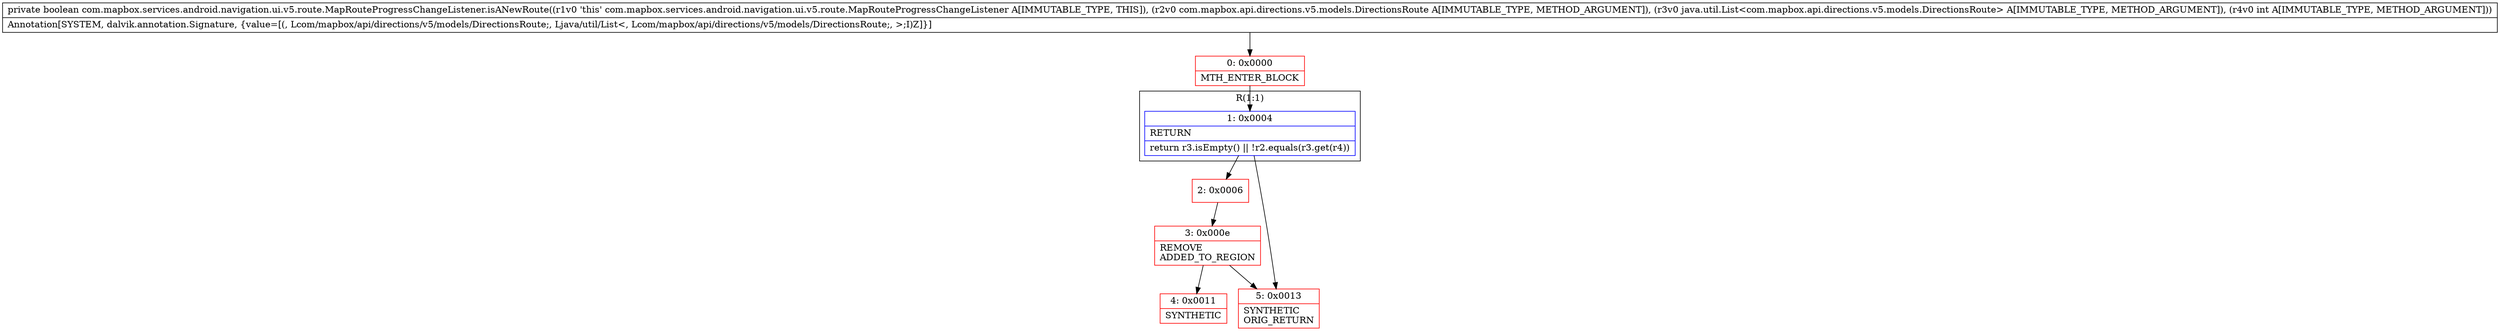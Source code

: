 digraph "CFG forcom.mapbox.services.android.navigation.ui.v5.route.MapRouteProgressChangeListener.isANewRoute(Lcom\/mapbox\/api\/directions\/v5\/models\/DirectionsRoute;Ljava\/util\/List;I)Z" {
subgraph cluster_Region_2007682945 {
label = "R(1:1)";
node [shape=record,color=blue];
Node_1 [shape=record,label="{1\:\ 0x0004|RETURN\l|return r3.isEmpty() \|\| !r2.equals(r3.get(r4))\l}"];
}
Node_0 [shape=record,color=red,label="{0\:\ 0x0000|MTH_ENTER_BLOCK\l}"];
Node_2 [shape=record,color=red,label="{2\:\ 0x0006}"];
Node_3 [shape=record,color=red,label="{3\:\ 0x000e|REMOVE\lADDED_TO_REGION\l}"];
Node_4 [shape=record,color=red,label="{4\:\ 0x0011|SYNTHETIC\l}"];
Node_5 [shape=record,color=red,label="{5\:\ 0x0013|SYNTHETIC\lORIG_RETURN\l}"];
MethodNode[shape=record,label="{private boolean com.mapbox.services.android.navigation.ui.v5.route.MapRouteProgressChangeListener.isANewRoute((r1v0 'this' com.mapbox.services.android.navigation.ui.v5.route.MapRouteProgressChangeListener A[IMMUTABLE_TYPE, THIS]), (r2v0 com.mapbox.api.directions.v5.models.DirectionsRoute A[IMMUTABLE_TYPE, METHOD_ARGUMENT]), (r3v0 java.util.List\<com.mapbox.api.directions.v5.models.DirectionsRoute\> A[IMMUTABLE_TYPE, METHOD_ARGUMENT]), (r4v0 int A[IMMUTABLE_TYPE, METHOD_ARGUMENT]))  | Annotation[SYSTEM, dalvik.annotation.Signature, \{value=[(, Lcom\/mapbox\/api\/directions\/v5\/models\/DirectionsRoute;, Ljava\/util\/List\<, Lcom\/mapbox\/api\/directions\/v5\/models\/DirectionsRoute;, \>;I)Z]\}]\l}"];
MethodNode -> Node_0;
Node_1 -> Node_2;
Node_1 -> Node_5;
Node_0 -> Node_1;
Node_2 -> Node_3;
Node_3 -> Node_4;
Node_3 -> Node_5;
}

